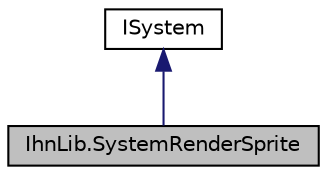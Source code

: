digraph "IhnLib.SystemRenderSprite"
{
  edge [fontname="Helvetica",fontsize="10",labelfontname="Helvetica",labelfontsize="10"];
  node [fontname="Helvetica",fontsize="10",shape=record];
  Node1 [label="IhnLib.SystemRenderSprite",height=0.2,width=0.4,color="black", fillcolor="grey75", style="filled" fontcolor="black"];
  Node2 -> Node1 [dir="back",color="midnightblue",fontsize="10",style="solid",fontname="Helvetica"];
  Node2 [label="ISystem",height=0.2,width=0.4,color="black", fillcolor="white", style="filled",URL="$interface_ihn_lib_1_1_i_system.html",tooltip="Extended to operate on entities matching a list of components, see DefaultSystem in Systems ..."];
}
